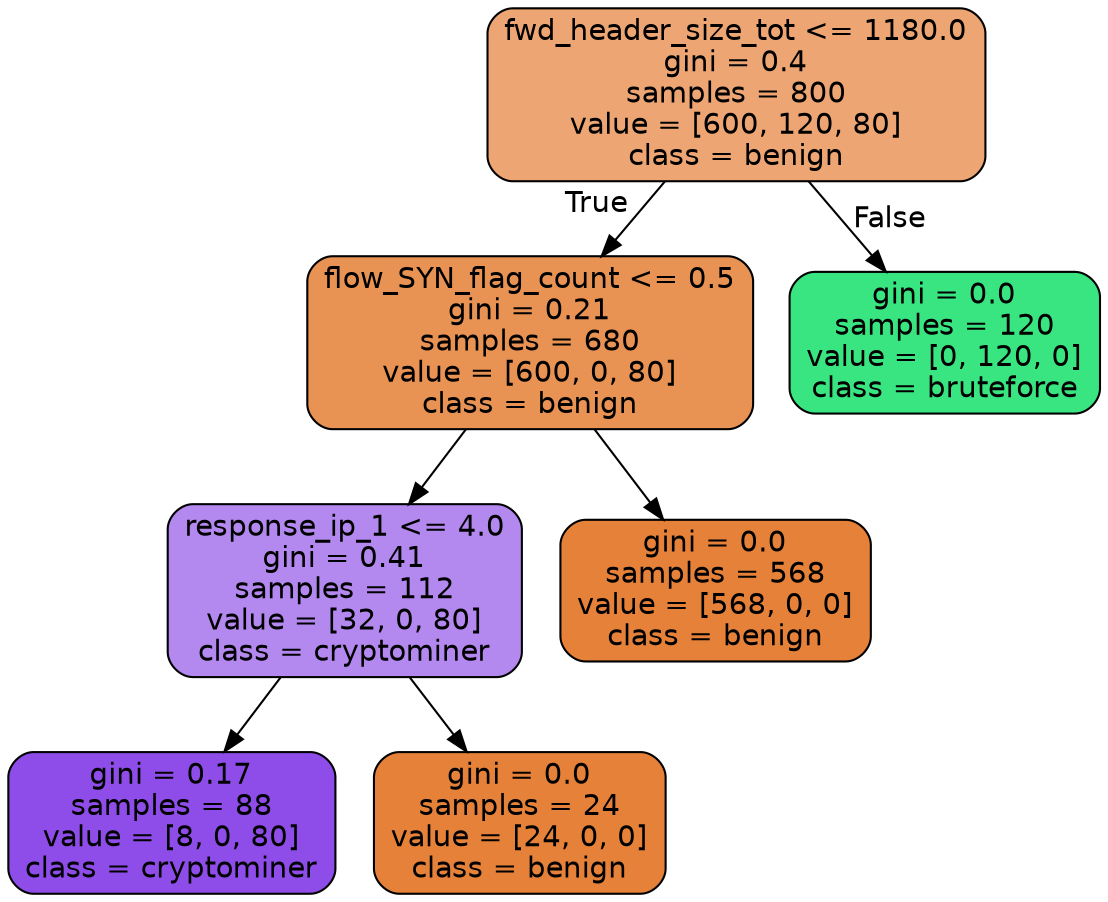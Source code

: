 digraph Tree {
node [shape=box, style="filled, rounded", color="black", fontname="helvetica"] ;
edge [fontname="helvetica"] ;
0 [label="fwd_header_size_tot <= 1180.0\ngini = 0.4\nsamples = 800\nvalue = [600, 120, 80]\nclass = benign", fillcolor="#eda673"] ;
1 [label="flow_SYN_flag_count <= 0.5\ngini = 0.21\nsamples = 680\nvalue = [600, 0, 80]\nclass = benign", fillcolor="#e89253"] ;
0 -> 1 [labeldistance=2.5, labelangle=45, headlabel="True"] ;
2 [label="response_ip_1 <= 4.0\ngini = 0.41\nsamples = 112\nvalue = [32, 0, 80]\nclass = cryptominer", fillcolor="#b388ef"] ;
1 -> 2 ;
3 [label="gini = 0.17\nsamples = 88\nvalue = [8, 0, 80]\nclass = cryptominer", fillcolor="#8e4de8"] ;
2 -> 3 ;
4 [label="gini = 0.0\nsamples = 24\nvalue = [24, 0, 0]\nclass = benign", fillcolor="#e58139"] ;
2 -> 4 ;
5 [label="gini = 0.0\nsamples = 568\nvalue = [568, 0, 0]\nclass = benign", fillcolor="#e58139"] ;
1 -> 5 ;
6 [label="gini = 0.0\nsamples = 120\nvalue = [0, 120, 0]\nclass = bruteforce", fillcolor="#39e581"] ;
0 -> 6 [labeldistance=2.5, labelangle=-45, headlabel="False"] ;
}